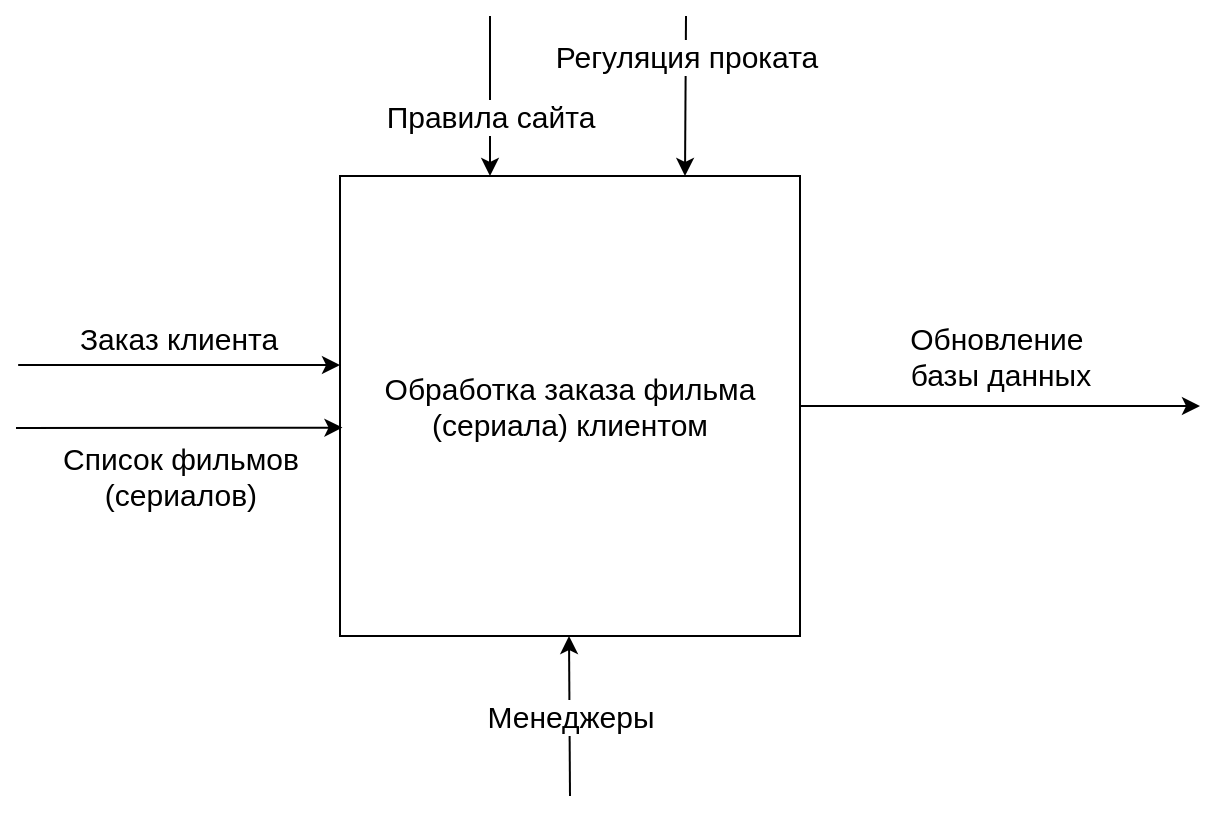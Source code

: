 <mxfile version="12.6.5" type="device" pages="3"><diagram id="ujxjXBwnbYH7_B_pySx0" name="черный ящик"><mxGraphModel dx="586" dy="449" grid="1" gridSize="10" guides="1" tooltips="1" connect="1" arrows="1" fold="1" page="1" pageScale="1" pageWidth="827" pageHeight="1169" math="0" shadow="0"><root><mxCell id="0"/><mxCell id="1" parent="0"/><mxCell id="5p1pKGBNju6_AJQadCHF-1" value="Обработка заказа фильма (сериала) клиентом" style="whiteSpace=wrap;html=1;aspect=fixed;fontSize=15;" vertex="1" parent="1"><mxGeometry x="200" y="90" width="230" height="230" as="geometry"/></mxCell><mxCell id="5p1pKGBNju6_AJQadCHF-2" value="Заказ клиента" style="endArrow=classic;html=1;fontSize=15;entryX=0.004;entryY=0.452;entryDx=0;entryDy=0;entryPerimeter=0;" edge="1" parent="1"><mxGeometry x="-0.006" y="14" width="50" height="50" relative="1" as="geometry"><mxPoint x="39.08" y="184.54" as="sourcePoint"/><mxPoint x="200.0" y="184.5" as="targetPoint"/><mxPoint as="offset"/></mxGeometry></mxCell><mxCell id="5p1pKGBNju6_AJQadCHF-5" value="Правила сайта" style="endArrow=classic;html=1;fontSize=15;entryX=0.5;entryY=0;entryDx=0;entryDy=0;" edge="1" parent="1"><mxGeometry x="0.25" width="50" height="50" relative="1" as="geometry"><mxPoint x="275" y="10" as="sourcePoint"/><mxPoint x="275" y="90" as="targetPoint"/><mxPoint as="offset"/></mxGeometry></mxCell><mxCell id="5p1pKGBNju6_AJQadCHF-6" value="Обновление&amp;nbsp;&lt;br&gt;базы данных" style="endArrow=classic;html=1;fontSize=15;exitX=1;exitY=0.5;exitDx=0;exitDy=0;" edge="1" parent="1" source="5p1pKGBNju6_AJQadCHF-1"><mxGeometry y="25" width="50" height="50" relative="1" as="geometry"><mxPoint x="470" y="250" as="sourcePoint"/><mxPoint x="630" y="205" as="targetPoint"/><mxPoint as="offset"/></mxGeometry></mxCell><mxCell id="5p1pKGBNju6_AJQadCHF-7" value="Менеджеры" style="endArrow=classic;html=1;fontSize=15;entryX=0.5;entryY=1;entryDx=0;entryDy=0;" edge="1" parent="1"><mxGeometry width="50" height="50" relative="1" as="geometry"><mxPoint x="315" y="400" as="sourcePoint"/><mxPoint x="314.5" y="320" as="targetPoint"/></mxGeometry></mxCell><mxCell id="O5VlT3XIkl78TqgV4W-j-1" value="Список фильмов &lt;br&gt;(сериалов)" style="endArrow=classic;html=1;fontSize=15;entryX=0.014;entryY=0.547;entryDx=0;entryDy=0;entryPerimeter=0;" edge="1" parent="1"><mxGeometry x="0.004" y="-24" width="50" height="50" relative="1" as="geometry"><mxPoint x="38" y="216" as="sourcePoint"/><mxPoint x="201.22" y="215.81" as="targetPoint"/><mxPoint as="offset"/></mxGeometry></mxCell><mxCell id="xTDydzwL8ysfwMu3zwDV-1" value="Регуляция проката" style="endArrow=classic;html=1;fontSize=15;entryX=0.75;entryY=0;entryDx=0;entryDy=0;" edge="1" parent="1" target="5p1pKGBNju6_AJQadCHF-1"><mxGeometry x="-0.5" width="50" height="50" relative="1" as="geometry"><mxPoint x="373" y="10" as="sourcePoint"/><mxPoint x="540" y="30" as="targetPoint"/><mxPoint as="offset"/></mxGeometry></mxCell></root></mxGraphModel></diagram><diagram id="9s8Za7M-dTH6Nh7nSaNl" name="idef0"><mxGraphModel dx="586" dy="449" grid="1" gridSize="10" guides="1" tooltips="1" connect="1" arrows="1" fold="1" page="1" pageScale="1" pageWidth="827" pageHeight="1169" math="0" shadow="0"><root><mxCell id="tB1hZ9sW0Ws1wiSB61lv-0"/><mxCell id="tB1hZ9sW0Ws1wiSB61lv-1" parent="tB1hZ9sW0Ws1wiSB61lv-0"/><mxCell id="I3d2kZRzsdNh6qjWHYnS-1" value="Заказ" style="edgeStyle=orthogonalEdgeStyle;rounded=0;orthogonalLoop=1;jettySize=auto;html=1;fontSize=15;" edge="1" parent="tB1hZ9sW0Ws1wiSB61lv-1" source="Ywpg6CZ42xcgPAkqicLU-0" target="I3d2kZRzsdNh6qjWHYnS-0"><mxGeometry y="20" relative="1" as="geometry"><mxPoint as="offset"/></mxGeometry></mxCell><mxCell id="Ywpg6CZ42xcgPAkqicLU-0" value="Создание&lt;br&gt;заказа" style="rounded=0;whiteSpace=wrap;html=1;fontSize=15;" vertex="1" parent="tB1hZ9sW0Ws1wiSB61lv-1"><mxGeometry x="220" y="260" width="120" height="100" as="geometry"/></mxCell><mxCell id="7PGglaW8qqjBIhdO2XMp-2" value="Заказ&amp;nbsp;&lt;br&gt;со статусом" style="edgeStyle=orthogonalEdgeStyle;rounded=0;orthogonalLoop=1;jettySize=auto;html=1;fontSize=15;" edge="1" parent="tB1hZ9sW0Ws1wiSB61lv-1" source="I3d2kZRzsdNh6qjWHYnS-0" target="7PGglaW8qqjBIhdO2XMp-1"><mxGeometry x="0.091" y="30" relative="1" as="geometry"><mxPoint as="offset"/></mxGeometry></mxCell><mxCell id="I3d2kZRzsdNh6qjWHYnS-0" value="Обработка заказа" style="rounded=0;whiteSpace=wrap;html=1;fontSize=15;" vertex="1" parent="tB1hZ9sW0Ws1wiSB61lv-1"><mxGeometry x="420" y="260" width="120" height="100" as="geometry"/></mxCell><mxCell id="7PGglaW8qqjBIhdO2XMp-1" value="Внесение заказа &lt;br&gt;в базу данных" style="rounded=0;whiteSpace=wrap;html=1;fontSize=15;" vertex="1" parent="tB1hZ9sW0Ws1wiSB61lv-1"><mxGeometry x="650" y="260" width="140" height="100" as="geometry"/></mxCell><mxCell id="vKaDDH1917n4Uwc0oYK0-0" value="Заказ клиента" style="endArrow=classic;html=1;fontSize=15;entryX=-0.002;entryY=0.34;entryDx=0;entryDy=0;entryPerimeter=0;" edge="1" parent="tB1hZ9sW0Ws1wiSB61lv-1" target="Ywpg6CZ42xcgPAkqicLU-0"><mxGeometry x="-0.006" y="14" width="50" height="50" relative="1" as="geometry"><mxPoint x="80" y="294" as="sourcePoint"/><mxPoint x="200" y="184.5" as="targetPoint"/><mxPoint as="offset"/></mxGeometry></mxCell><mxCell id="vKaDDH1917n4Uwc0oYK0-1" value="Список фильмов &lt;br&gt;(сериалов)" style="endArrow=classic;html=1;fontSize=15;entryX=0;entryY=0.75;entryDx=0;entryDy=0;" edge="1" parent="tB1hZ9sW0Ws1wiSB61lv-1" target="Ywpg6CZ42xcgPAkqicLU-0"><mxGeometry x="0.004" y="-24" width="50" height="50" relative="1" as="geometry"><mxPoint x="80" y="335" as="sourcePoint"/><mxPoint x="201.22" y="215.81" as="targetPoint"/><mxPoint as="offset"/><Array as="points"><mxPoint x="150" y="335"/></Array></mxGeometry></mxCell><mxCell id="aQY8jSr3ZyfMaKLIbBu_-0" value="Менеджеры" style="endArrow=classic;html=1;fontSize=15;" edge="1" parent="tB1hZ9sW0Ws1wiSB61lv-1"><mxGeometry width="50" height="50" relative="1" as="geometry"><mxPoint x="480" y="440" as="sourcePoint"/><mxPoint x="480" y="360" as="targetPoint"/></mxGeometry></mxCell><mxCell id="7PGglaW8qqjBIhdO2XMp-0" value="Регуляция &lt;br&gt;проката" style="endArrow=classic;html=1;fontSize=15;entryX=0.25;entryY=0;entryDx=0;entryDy=0;" edge="1" parent="tB1hZ9sW0Ws1wiSB61lv-1" target="I3d2kZRzsdNh6qjWHYnS-0"><mxGeometry x="-0.5" width="50" height="50" relative="1" as="geometry"><mxPoint x="450" y="130" as="sourcePoint"/><mxPoint x="440" y="100" as="targetPoint"/><mxPoint as="offset"/><Array as="points"/></mxGeometry></mxCell><mxCell id="7PGglaW8qqjBIhdO2XMp-3" value="Правила сайта" style="endArrow=classic;html=1;fontSize=15;entryX=0.75;entryY=0;entryDx=0;entryDy=0;" edge="1" parent="tB1hZ9sW0Ws1wiSB61lv-1" target="I3d2kZRzsdNh6qjWHYnS-0"><mxGeometry x="0.231" width="50" height="50" relative="1" as="geometry"><mxPoint x="510" y="130" as="sourcePoint"/><mxPoint x="120" y="470" as="targetPoint"/><mxPoint as="offset"/></mxGeometry></mxCell><mxCell id="7PGglaW8qqjBIhdO2XMp-4" value="" style="endArrow=classic;html=1;fontSize=15;edgeStyle=orthogonalEdgeStyle;entryX=0;entryY=0.75;entryDx=0;entryDy=0;" edge="1" parent="tB1hZ9sW0Ws1wiSB61lv-1" target="I3d2kZRzsdNh6qjWHYnS-0"><mxGeometry width="50" height="50" relative="1" as="geometry"><mxPoint x="140" y="390" as="sourcePoint"/><mxPoint x="250" y="420" as="targetPoint"/><Array as="points"><mxPoint x="140" y="430"/><mxPoint x="380" y="430"/><mxPoint x="380" y="335"/></Array></mxGeometry></mxCell><mxCell id="7PGglaW8qqjBIhdO2XMp-5" value="Правила сайта" style="endArrow=classic;html=1;fontSize=15;entryX=0.5;entryY=0;entryDx=0;entryDy=0;" edge="1" parent="tB1hZ9sW0Ws1wiSB61lv-1" target="7PGglaW8qqjBIhdO2XMp-1"><mxGeometry x="0.231" width="50" height="50" relative="1" as="geometry"><mxPoint x="720" y="130" as="sourcePoint"/><mxPoint x="700" y="210" as="targetPoint"/><mxPoint as="offset"/></mxGeometry></mxCell><mxCell id="mBpARmvxVLk0KDWBc9z4-0" value="Обновление &lt;br&gt;базы данных&lt;br&gt;" style="endArrow=classic;html=1;fontSize=15;exitX=1;exitY=0.5;exitDx=0;exitDy=0;" edge="1" parent="tB1hZ9sW0Ws1wiSB61lv-1" source="7PGglaW8qqjBIhdO2XMp-1"><mxGeometry x="-0.067" y="30" width="50" height="50" relative="1" as="geometry"><mxPoint x="810" y="330" as="sourcePoint"/><mxPoint x="940" y="310" as="targetPoint"/><mxPoint as="offset"/></mxGeometry></mxCell><mxCell id="vT9DO-K54bS6g9GiSjYH-0" value="Операторы" style="endArrow=classic;html=1;fontSize=15;" edge="1" parent="tB1hZ9sW0Ws1wiSB61lv-1"><mxGeometry width="50" height="50" relative="1" as="geometry"><mxPoint x="719.5" y="440" as="sourcePoint"/><mxPoint x="719.5" y="360" as="targetPoint"/></mxGeometry></mxCell></root></mxGraphModel></diagram><diagram id="gk3FF6_8CaqwUmsU4o8f" name="dfd"><mxGraphModel dx="586" dy="449" grid="1" gridSize="10" guides="1" tooltips="1" connect="1" arrows="1" fold="1" page="1" pageScale="1" pageWidth="827" pageHeight="1169" math="0" shadow="0"><root><mxCell id="WHYXovj9z6R6uRXYm1aN-0"/><mxCell id="WHYXovj9z6R6uRXYm1aN-1" parent="WHYXovj9z6R6uRXYm1aN-0"/><mxCell id="qrglb4bY3jQMaIUxrYgf-4" value="&#10;&#10;Клиент" style="group" vertex="1" connectable="0" parent="WHYXovj9z6R6uRXYm1aN-1"><mxGeometry x="90" y="81" width="130" height="70" as="geometry"/></mxCell><mxCell id="qrglb4bY3jQMaIUxrYgf-1" value="" style="rounded=0;whiteSpace=wrap;html=1;shadow=0;comic=0;fontSize=15;fillColor=#999999;strokeColor=none;" vertex="1" parent="qrglb4bY3jQMaIUxrYgf-4"><mxGeometry width="120" height="60" as="geometry"/></mxCell><mxCell id="qrglb4bY3jQMaIUxrYgf-3" value="Клиент" style="rounded=0;whiteSpace=wrap;html=1;shadow=0;comic=0;fillColor=#ffffff;fontSize=15;" vertex="1" parent="qrglb4bY3jQMaIUxrYgf-4"><mxGeometry x="10" y="10" width="120" height="60" as="geometry"/></mxCell><mxCell id="qrglb4bY3jQMaIUxrYgf-15" value="Клиента в базе нет" style="edgeStyle=orthogonalEdgeStyle;rounded=0;orthogonalLoop=1;jettySize=auto;html=1;fontSize=15;" edge="1" parent="WHYXovj9z6R6uRXYm1aN-1" source="qrglb4bY3jQMaIUxrYgf-5" target="qrglb4bY3jQMaIUxrYgf-14"><mxGeometry y="20" relative="1" as="geometry"><mxPoint as="offset"/></mxGeometry></mxCell><mxCell id="qrglb4bY3jQMaIUxrYgf-5" value="Проверка клиента в базе данных" style="rounded=0;whiteSpace=wrap;html=1;shadow=0;comic=0;fillColor=#FCFCFC;fontSize=15;" vertex="1" parent="WHYXovj9z6R6uRXYm1aN-1"><mxGeometry x="100" y="220" width="120" height="60" as="geometry"/></mxCell><mxCell id="qrglb4bY3jQMaIUxrYgf-14" value="Запись нового клиента" style="rounded=0;whiteSpace=wrap;html=1;shadow=0;comic=0;fillColor=#FCFCFC;fontSize=15;" vertex="1" parent="WHYXovj9z6R6uRXYm1aN-1"><mxGeometry x="420" y="220" width="120" height="60" as="geometry"/></mxCell><mxCell id="qrglb4bY3jQMaIUxrYgf-8" value="" style="group" vertex="1" connectable="0" parent="WHYXovj9z6R6uRXYm1aN-1"><mxGeometry x="242.5" y="340" width="177.5" height="80" as="geometry"/></mxCell><mxCell id="WHYXovj9z6R6uRXYm1aN-4" value="База данных" style="shape=internalStorage;whiteSpace=wrap;html=1;backgroundOutline=1;fontSize=15;dx=17;dy=0;" vertex="1" parent="qrglb4bY3jQMaIUxrYgf-8"><mxGeometry x="12.5" width="165" height="80" as="geometry"/></mxCell><mxCell id="qrglb4bY3jQMaIUxrYgf-6" value="1" style="text;html=1;strokeColor=none;fillColor=none;align=center;verticalAlign=middle;whiteSpace=wrap;rounded=0;shadow=0;comic=0;fontSize=15;" vertex="1" parent="qrglb4bY3jQMaIUxrYgf-8"><mxGeometry y="30" width="40" height="20" as="geometry"/></mxCell><mxCell id="qrglb4bY3jQMaIUxrYgf-9" value="Заполненная форма" style="endArrow=classic;html=1;fontSize=15;exitX=0.5;exitY=1;exitDx=0;exitDy=0;entryX=0.5;entryY=0;entryDx=0;entryDy=0;" edge="1" parent="WHYXovj9z6R6uRXYm1aN-1" source="qrglb4bY3jQMaIUxrYgf-3" target="qrglb4bY3jQMaIUxrYgf-5"><mxGeometry width="50" height="50" relative="1" as="geometry"><mxPoint x="360" y="150" as="sourcePoint"/><mxPoint x="410" y="100" as="targetPoint"/></mxGeometry></mxCell><mxCell id="qrglb4bY3jQMaIUxrYgf-10" value="ответ на запрос" style="endArrow=classic;html=1;fontSize=15;exitX=0;exitY=0.5;exitDx=0;exitDy=0;entryX=0.5;entryY=1;entryDx=0;entryDy=0;edgeStyle=orthogonalEdgeStyle;" edge="1" parent="WHYXovj9z6R6uRXYm1aN-1" source="WHYXovj9z6R6uRXYm1aN-4" target="qrglb4bY3jQMaIUxrYgf-5"><mxGeometry x="-0.026" y="20" width="50" height="50" relative="1" as="geometry"><mxPoint x="300" y="320" as="sourcePoint"/><mxPoint x="350" y="270" as="targetPoint"/><mxPoint x="20" y="20" as="offset"/></mxGeometry></mxCell><mxCell id="qrglb4bY3jQMaIUxrYgf-12" value="Регистрация нового клиента" style="text;html=1;strokeColor=none;fillColor=none;align=center;verticalAlign=middle;whiteSpace=wrap;rounded=0;shadow=0;comic=0;fontSize=15;" vertex="1" parent="WHYXovj9z6R6uRXYm1aN-1"><mxGeometry x="244" y="20" width="196" height="50" as="geometry"/></mxCell><mxCell id="qrglb4bY3jQMaIUxrYgf-17" value="Данные &lt;br&gt;нового клиента" style="endArrow=classic;html=1;fontSize=15;exitX=0.5;exitY=1;exitDx=0;exitDy=0;entryX=1;entryY=0.5;entryDx=0;entryDy=0;" edge="1" parent="WHYXovj9z6R6uRXYm1aN-1" source="qrglb4bY3jQMaIUxrYgf-14" target="WHYXovj9z6R6uRXYm1aN-4"><mxGeometry x="-0.5" y="60" width="50" height="50" relative="1" as="geometry"><mxPoint x="510" y="360" as="sourcePoint"/><mxPoint x="560" y="310" as="targetPoint"/><Array as="points"><mxPoint x="480" y="380"/></Array><mxPoint as="offset"/></mxGeometry></mxCell><mxCell id="A3u9QgblVx9poAUha3fq-2" value="sql-запрос" style="endArrow=classic;html=1;fontSize=15;exitX=0.75;exitY=1;exitDx=0;exitDy=0;entryX=0;entryY=0.25;entryDx=0;entryDy=0;edgeStyle=orthogonalEdgeStyle;" edge="1" parent="WHYXovj9z6R6uRXYm1aN-1" source="qrglb4bY3jQMaIUxrYgf-5" target="WHYXovj9z6R6uRXYm1aN-4"><mxGeometry x="-0.172" y="10" width="50" height="50" relative="1" as="geometry"><mxPoint x="70" y="370" as="sourcePoint"/><mxPoint x="120" y="320" as="targetPoint"/><mxPoint as="offset"/></mxGeometry></mxCell></root></mxGraphModel></diagram></mxfile>